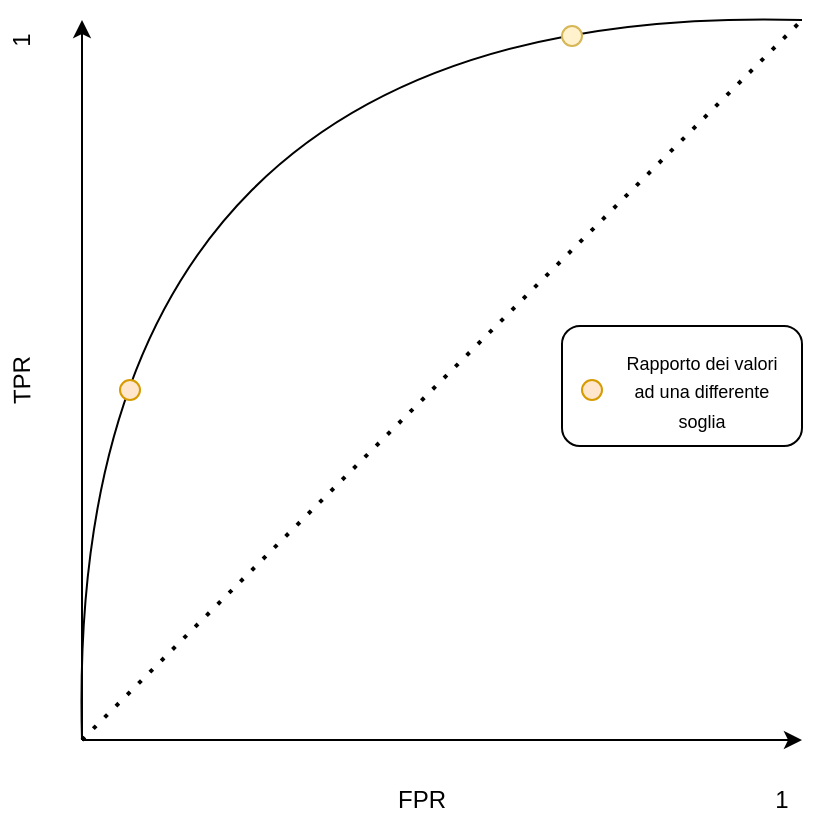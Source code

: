 <mxfile version="14.6.9" type="device"><diagram id="YSs5c23EEvj6BEzmWDKD" name="Page-1"><mxGraphModel dx="918" dy="518" grid="1" gridSize="10" guides="1" tooltips="1" connect="1" arrows="1" fold="1" page="1" pageScale="1" pageWidth="827" pageHeight="1169" math="0" shadow="0"><root><mxCell id="0"/><mxCell id="1" parent="0"/><mxCell id="lV57DOSLkHAbBjfKgQSY-23" value="" style="rounded=1;whiteSpace=wrap;html=1;" vertex="1" parent="1"><mxGeometry x="360" y="193" width="120" height="60" as="geometry"/></mxCell><mxCell id="lV57DOSLkHAbBjfKgQSY-1" value="" style="endArrow=classic;html=1;" edge="1" parent="1"><mxGeometry width="50" height="50" relative="1" as="geometry"><mxPoint x="120" y="400" as="sourcePoint"/><mxPoint x="480" y="400" as="targetPoint"/></mxGeometry></mxCell><mxCell id="lV57DOSLkHAbBjfKgQSY-2" value="" style="endArrow=classic;html=1;" edge="1" parent="1"><mxGeometry width="50" height="50" relative="1" as="geometry"><mxPoint x="120" y="400" as="sourcePoint"/><mxPoint x="120" y="40" as="targetPoint"/></mxGeometry></mxCell><mxCell id="lV57DOSLkHAbBjfKgQSY-3" value="" style="endArrow=none;dashed=1;html=1;dashPattern=1 3;strokeWidth=2;" edge="1" parent="1"><mxGeometry width="50" height="50" relative="1" as="geometry"><mxPoint x="120" y="400" as="sourcePoint"/><mxPoint x="480" y="40" as="targetPoint"/></mxGeometry></mxCell><mxCell id="lV57DOSLkHAbBjfKgQSY-4" value="" style="endArrow=none;html=1;curved=1;" edge="1" parent="1"><mxGeometry width="50" height="50" relative="1" as="geometry"><mxPoint x="120" y="400" as="sourcePoint"/><mxPoint x="480" y="40" as="targetPoint"/><Array as="points"><mxPoint x="110" y="30"/></Array></mxGeometry></mxCell><mxCell id="lV57DOSLkHAbBjfKgQSY-5" value="1" style="text;html=1;strokeColor=none;fillColor=none;align=center;verticalAlign=middle;whiteSpace=wrap;rounded=0;" vertex="1" parent="1"><mxGeometry x="450" y="420" width="40" height="20" as="geometry"/></mxCell><mxCell id="lV57DOSLkHAbBjfKgQSY-7" value="1" style="text;html=1;strokeColor=none;fillColor=none;align=center;verticalAlign=middle;whiteSpace=wrap;rounded=0;rotation=-90;" vertex="1" parent="1"><mxGeometry x="70" y="40" width="40" height="20" as="geometry"/></mxCell><mxCell id="lV57DOSLkHAbBjfKgQSY-8" value="FPR" style="text;html=1;strokeColor=none;fillColor=none;align=center;verticalAlign=middle;whiteSpace=wrap;rounded=0;" vertex="1" parent="1"><mxGeometry x="270" y="420" width="40" height="20" as="geometry"/></mxCell><mxCell id="lV57DOSLkHAbBjfKgQSY-10" value="TPR" style="text;html=1;strokeColor=none;fillColor=none;align=center;verticalAlign=middle;whiteSpace=wrap;rounded=0;rotation=-91;" vertex="1" parent="1"><mxGeometry x="70" y="210" width="40" height="20" as="geometry"/></mxCell><mxCell id="lV57DOSLkHAbBjfKgQSY-11" value="" style="ellipse;whiteSpace=wrap;html=1;aspect=fixed;fillColor=#ffe6cc;strokeColor=#d79b00;" vertex="1" parent="1"><mxGeometry x="139" y="220" width="10" height="10" as="geometry"/></mxCell><mxCell id="lV57DOSLkHAbBjfKgQSY-14" value="" style="ellipse;whiteSpace=wrap;html=1;aspect=fixed;fillColor=#fff2cc;strokeColor=#d6b656;" vertex="1" parent="1"><mxGeometry x="360" y="43" width="10" height="10" as="geometry"/></mxCell><mxCell id="lV57DOSLkHAbBjfKgQSY-18" value="" style="ellipse;whiteSpace=wrap;html=1;aspect=fixed;fillColor=#ffe6cc;strokeColor=#d79b00;" vertex="1" parent="1"><mxGeometry x="370" y="220" width="10" height="10" as="geometry"/></mxCell><mxCell id="lV57DOSLkHAbBjfKgQSY-19" value="&lt;font style=&quot;font-size: 9px&quot;&gt;Rapporto dei valori ad una differente soglia&lt;/font&gt;" style="text;html=1;strokeColor=none;fillColor=none;align=center;verticalAlign=middle;whiteSpace=wrap;rounded=0;" vertex="1" parent="1"><mxGeometry x="390" y="187.5" width="80" height="75" as="geometry"/></mxCell></root></mxGraphModel></diagram></mxfile>